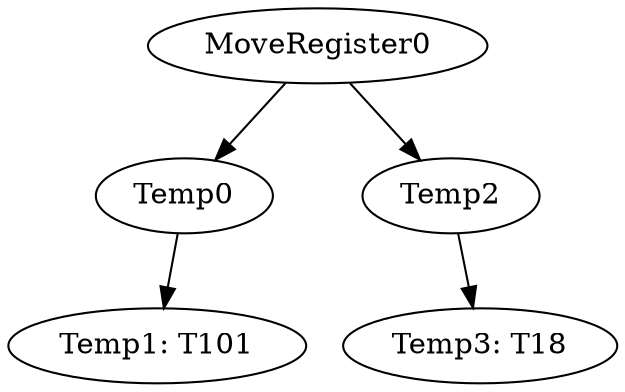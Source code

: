 digraph {
	ordering = out;
	MoveRegister0 -> Temp0;
	MoveRegister0 -> Temp2;
	Temp2 -> "Temp3: T18";
	Temp0 -> "Temp1: T101";
}

